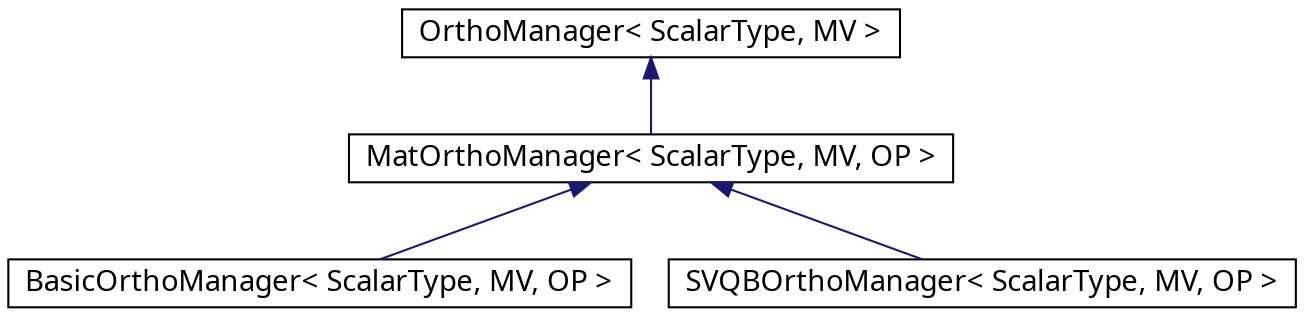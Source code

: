 digraph G
{
  edge [fontname="./Helvetica.ttf",fontsize=10,labelfontname="./Helvetica.ttf",labelfontsize=10];
  node [fontname="./Helvetica.ttf",fontsize=14,shape=record];
  Node1 [label="OrthoManager\< ScalarType, MV \>",height=0.2,width=0.4,color="black", fillcolor="white", style="filled" fontcolor="black"];
  Node1 -> Node2 [dir=back,color="midnightblue",fontsize=10,style="solid",fontname="./Helvetica.ttf"];
  Node2 [label="MatOrthoManager\< ScalarType, MV, OP \>",height=0.2,width=0.4,color="black", fillcolor="white", style="filled",URL="$classAnasazi_1_1MatOrthoManager.html"];
  Node2 -> Node3 [dir=back,color="midnightblue",fontsize=10,style="solid",fontname="./Helvetica.ttf"];
  Node3 [label="BasicOrthoManager\< ScalarType, MV, OP \>",height=0.2,width=0.4,color="black", fillcolor="white", style="filled",URL="$classAnasazi_1_1BasicOrthoManager.html"];
  Node2 -> Node4 [dir=back,color="midnightblue",fontsize=10,style="solid",fontname="./Helvetica.ttf"];
  Node4 [label="SVQBOrthoManager\< ScalarType, MV, OP \>",height=0.2,width=0.4,color="black", fillcolor="white", style="filled",URL="$classAnasazi_1_1SVQBOrthoManager.html"];
}
